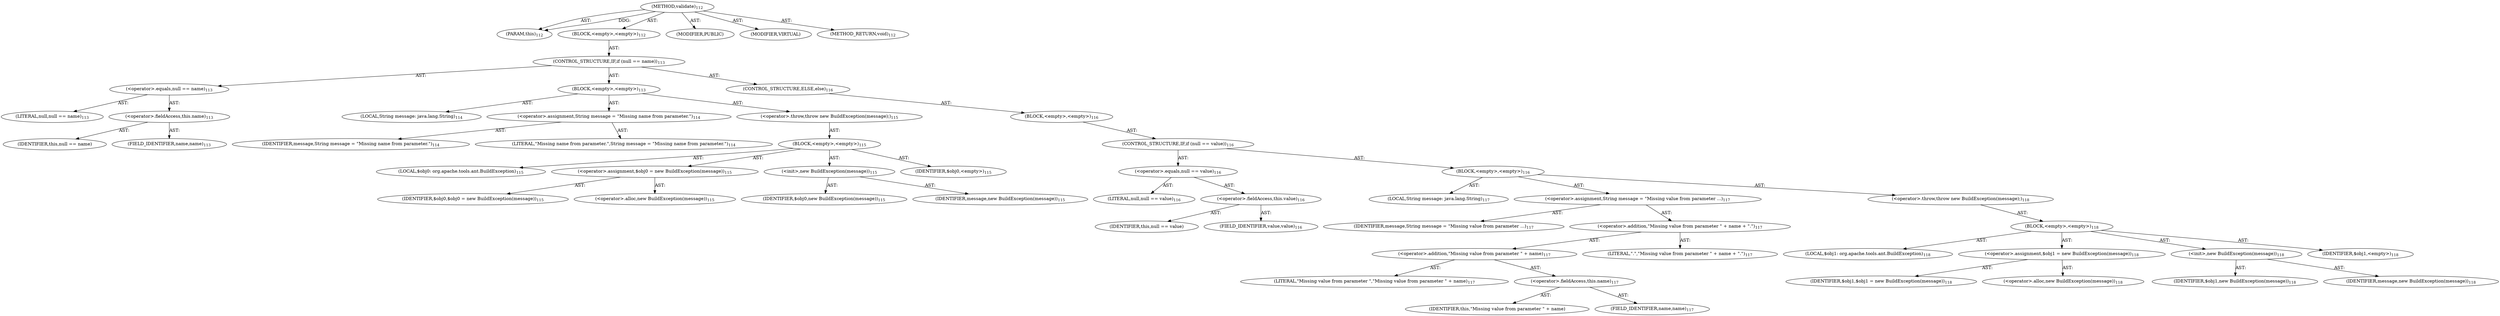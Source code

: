 digraph "validate" {  
"111669149700" [label = <(METHOD,validate)<SUB>112</SUB>> ]
"115964116998" [label = <(PARAM,this)<SUB>112</SUB>> ]
"25769803780" [label = <(BLOCK,&lt;empty&gt;,&lt;empty&gt;)<SUB>112</SUB>> ]
"47244640256" [label = <(CONTROL_STRUCTURE,IF,if (null == name))<SUB>113</SUB>> ]
"30064771078" [label = <(&lt;operator&gt;.equals,null == name)<SUB>113</SUB>> ]
"90194313216" [label = <(LITERAL,null,null == name)<SUB>113</SUB>> ]
"30064771079" [label = <(&lt;operator&gt;.fieldAccess,this.name)<SUB>113</SUB>> ]
"68719476742" [label = <(IDENTIFIER,this,null == name)> ]
"55834574852" [label = <(FIELD_IDENTIFIER,name,name)<SUB>113</SUB>> ]
"25769803781" [label = <(BLOCK,&lt;empty&gt;,&lt;empty&gt;)<SUB>113</SUB>> ]
"94489280512" [label = <(LOCAL,String message: java.lang.String)<SUB>114</SUB>> ]
"30064771080" [label = <(&lt;operator&gt;.assignment,String message = &quot;Missing name from parameter.&quot;)<SUB>114</SUB>> ]
"68719476743" [label = <(IDENTIFIER,message,String message = &quot;Missing name from parameter.&quot;)<SUB>114</SUB>> ]
"90194313217" [label = <(LITERAL,&quot;Missing name from parameter.&quot;,String message = &quot;Missing name from parameter.&quot;)<SUB>114</SUB>> ]
"30064771081" [label = <(&lt;operator&gt;.throw,throw new BuildException(message);)<SUB>115</SUB>> ]
"25769803782" [label = <(BLOCK,&lt;empty&gt;,&lt;empty&gt;)<SUB>115</SUB>> ]
"94489280513" [label = <(LOCAL,$obj0: org.apache.tools.ant.BuildException)<SUB>115</SUB>> ]
"30064771082" [label = <(&lt;operator&gt;.assignment,$obj0 = new BuildException(message))<SUB>115</SUB>> ]
"68719476744" [label = <(IDENTIFIER,$obj0,$obj0 = new BuildException(message))<SUB>115</SUB>> ]
"30064771083" [label = <(&lt;operator&gt;.alloc,new BuildException(message))<SUB>115</SUB>> ]
"30064771084" [label = <(&lt;init&gt;,new BuildException(message))<SUB>115</SUB>> ]
"68719476745" [label = <(IDENTIFIER,$obj0,new BuildException(message))<SUB>115</SUB>> ]
"68719476746" [label = <(IDENTIFIER,message,new BuildException(message))<SUB>115</SUB>> ]
"68719476747" [label = <(IDENTIFIER,$obj0,&lt;empty&gt;)<SUB>115</SUB>> ]
"47244640257" [label = <(CONTROL_STRUCTURE,ELSE,else)<SUB>116</SUB>> ]
"25769803783" [label = <(BLOCK,&lt;empty&gt;,&lt;empty&gt;)<SUB>116</SUB>> ]
"47244640258" [label = <(CONTROL_STRUCTURE,IF,if (null == value))<SUB>116</SUB>> ]
"30064771085" [label = <(&lt;operator&gt;.equals,null == value)<SUB>116</SUB>> ]
"90194313218" [label = <(LITERAL,null,null == value)<SUB>116</SUB>> ]
"30064771086" [label = <(&lt;operator&gt;.fieldAccess,this.value)<SUB>116</SUB>> ]
"68719476748" [label = <(IDENTIFIER,this,null == value)> ]
"55834574853" [label = <(FIELD_IDENTIFIER,value,value)<SUB>116</SUB>> ]
"25769803784" [label = <(BLOCK,&lt;empty&gt;,&lt;empty&gt;)<SUB>116</SUB>> ]
"94489280514" [label = <(LOCAL,String message: java.lang.String)<SUB>117</SUB>> ]
"30064771087" [label = <(&lt;operator&gt;.assignment,String message = &quot;Missing value from parameter ...)<SUB>117</SUB>> ]
"68719476749" [label = <(IDENTIFIER,message,String message = &quot;Missing value from parameter ...)<SUB>117</SUB>> ]
"30064771088" [label = <(&lt;operator&gt;.addition,&quot;Missing value from parameter &quot; + name + &quot;.&quot;)<SUB>117</SUB>> ]
"30064771089" [label = <(&lt;operator&gt;.addition,&quot;Missing value from parameter &quot; + name)<SUB>117</SUB>> ]
"90194313219" [label = <(LITERAL,&quot;Missing value from parameter &quot;,&quot;Missing value from parameter &quot; + name)<SUB>117</SUB>> ]
"30064771090" [label = <(&lt;operator&gt;.fieldAccess,this.name)<SUB>117</SUB>> ]
"68719476750" [label = <(IDENTIFIER,this,&quot;Missing value from parameter &quot; + name)> ]
"55834574854" [label = <(FIELD_IDENTIFIER,name,name)<SUB>117</SUB>> ]
"90194313220" [label = <(LITERAL,&quot;.&quot;,&quot;Missing value from parameter &quot; + name + &quot;.&quot;)<SUB>117</SUB>> ]
"30064771091" [label = <(&lt;operator&gt;.throw,throw new BuildException(message);)<SUB>118</SUB>> ]
"25769803785" [label = <(BLOCK,&lt;empty&gt;,&lt;empty&gt;)<SUB>118</SUB>> ]
"94489280515" [label = <(LOCAL,$obj1: org.apache.tools.ant.BuildException)<SUB>118</SUB>> ]
"30064771092" [label = <(&lt;operator&gt;.assignment,$obj1 = new BuildException(message))<SUB>118</SUB>> ]
"68719476751" [label = <(IDENTIFIER,$obj1,$obj1 = new BuildException(message))<SUB>118</SUB>> ]
"30064771093" [label = <(&lt;operator&gt;.alloc,new BuildException(message))<SUB>118</SUB>> ]
"30064771094" [label = <(&lt;init&gt;,new BuildException(message))<SUB>118</SUB>> ]
"68719476752" [label = <(IDENTIFIER,$obj1,new BuildException(message))<SUB>118</SUB>> ]
"68719476753" [label = <(IDENTIFIER,message,new BuildException(message))<SUB>118</SUB>> ]
"68719476754" [label = <(IDENTIFIER,$obj1,&lt;empty&gt;)<SUB>118</SUB>> ]
"133143986184" [label = <(MODIFIER,PUBLIC)> ]
"133143986185" [label = <(MODIFIER,VIRTUAL)> ]
"128849018884" [label = <(METHOD_RETURN,void)<SUB>112</SUB>> ]
  "111669149700" -> "115964116998"  [ label = "AST: "] 
  "111669149700" -> "25769803780"  [ label = "AST: "] 
  "111669149700" -> "133143986184"  [ label = "AST: "] 
  "111669149700" -> "133143986185"  [ label = "AST: "] 
  "111669149700" -> "128849018884"  [ label = "AST: "] 
  "25769803780" -> "47244640256"  [ label = "AST: "] 
  "47244640256" -> "30064771078"  [ label = "AST: "] 
  "47244640256" -> "25769803781"  [ label = "AST: "] 
  "47244640256" -> "47244640257"  [ label = "AST: "] 
  "30064771078" -> "90194313216"  [ label = "AST: "] 
  "30064771078" -> "30064771079"  [ label = "AST: "] 
  "30064771079" -> "68719476742"  [ label = "AST: "] 
  "30064771079" -> "55834574852"  [ label = "AST: "] 
  "25769803781" -> "94489280512"  [ label = "AST: "] 
  "25769803781" -> "30064771080"  [ label = "AST: "] 
  "25769803781" -> "30064771081"  [ label = "AST: "] 
  "30064771080" -> "68719476743"  [ label = "AST: "] 
  "30064771080" -> "90194313217"  [ label = "AST: "] 
  "30064771081" -> "25769803782"  [ label = "AST: "] 
  "25769803782" -> "94489280513"  [ label = "AST: "] 
  "25769803782" -> "30064771082"  [ label = "AST: "] 
  "25769803782" -> "30064771084"  [ label = "AST: "] 
  "25769803782" -> "68719476747"  [ label = "AST: "] 
  "30064771082" -> "68719476744"  [ label = "AST: "] 
  "30064771082" -> "30064771083"  [ label = "AST: "] 
  "30064771084" -> "68719476745"  [ label = "AST: "] 
  "30064771084" -> "68719476746"  [ label = "AST: "] 
  "47244640257" -> "25769803783"  [ label = "AST: "] 
  "25769803783" -> "47244640258"  [ label = "AST: "] 
  "47244640258" -> "30064771085"  [ label = "AST: "] 
  "47244640258" -> "25769803784"  [ label = "AST: "] 
  "30064771085" -> "90194313218"  [ label = "AST: "] 
  "30064771085" -> "30064771086"  [ label = "AST: "] 
  "30064771086" -> "68719476748"  [ label = "AST: "] 
  "30064771086" -> "55834574853"  [ label = "AST: "] 
  "25769803784" -> "94489280514"  [ label = "AST: "] 
  "25769803784" -> "30064771087"  [ label = "AST: "] 
  "25769803784" -> "30064771091"  [ label = "AST: "] 
  "30064771087" -> "68719476749"  [ label = "AST: "] 
  "30064771087" -> "30064771088"  [ label = "AST: "] 
  "30064771088" -> "30064771089"  [ label = "AST: "] 
  "30064771088" -> "90194313220"  [ label = "AST: "] 
  "30064771089" -> "90194313219"  [ label = "AST: "] 
  "30064771089" -> "30064771090"  [ label = "AST: "] 
  "30064771090" -> "68719476750"  [ label = "AST: "] 
  "30064771090" -> "55834574854"  [ label = "AST: "] 
  "30064771091" -> "25769803785"  [ label = "AST: "] 
  "25769803785" -> "94489280515"  [ label = "AST: "] 
  "25769803785" -> "30064771092"  [ label = "AST: "] 
  "25769803785" -> "30064771094"  [ label = "AST: "] 
  "25769803785" -> "68719476754"  [ label = "AST: "] 
  "30064771092" -> "68719476751"  [ label = "AST: "] 
  "30064771092" -> "30064771093"  [ label = "AST: "] 
  "30064771094" -> "68719476752"  [ label = "AST: "] 
  "30064771094" -> "68719476753"  [ label = "AST: "] 
  "111669149700" -> "115964116998"  [ label = "DDG: "] 
}
